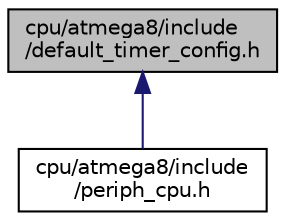 digraph "cpu/atmega8/include/default_timer_config.h"
{
 // LATEX_PDF_SIZE
  edge [fontname="Helvetica",fontsize="10",labelfontname="Helvetica",labelfontsize="10"];
  node [fontname="Helvetica",fontsize="10",shape=record];
  Node1 [label="cpu/atmega8/include\l/default_timer_config.h",height=0.2,width=0.4,color="black", fillcolor="grey75", style="filled", fontcolor="black",tooltip="Default timer configuration."];
  Node1 -> Node2 [dir="back",color="midnightblue",fontsize="10",style="solid",fontname="Helvetica"];
  Node2 [label="cpu/atmega8/include\l/periph_cpu.h",height=0.2,width=0.4,color="black", fillcolor="white", style="filled",URL="$atmega8_2include_2periph__cpu_8h.html",tooltip="CPU specific definitions for internal peripheral handling."];
}
